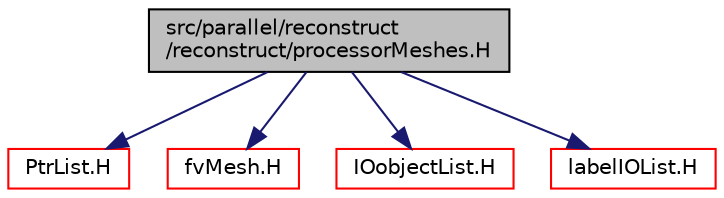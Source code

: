 digraph "src/parallel/reconstruct/reconstruct/processorMeshes.H"
{
  bgcolor="transparent";
  edge [fontname="Helvetica",fontsize="10",labelfontname="Helvetica",labelfontsize="10"];
  node [fontname="Helvetica",fontsize="10",shape=record];
  Node1 [label="src/parallel/reconstruct\l/reconstruct/processorMeshes.H",height=0.2,width=0.4,color="black", fillcolor="grey75", style="filled", fontcolor="black"];
  Node1 -> Node2 [color="midnightblue",fontsize="10",style="solid",fontname="Helvetica"];
  Node2 [label="PtrList.H",height=0.2,width=0.4,color="red",URL="$a07604.html"];
  Node1 -> Node3 [color="midnightblue",fontsize="10",style="solid",fontname="Helvetica"];
  Node3 [label="fvMesh.H",height=0.2,width=0.4,color="red",URL="$a05816.html"];
  Node1 -> Node4 [color="midnightblue",fontsize="10",style="solid",fontname="Helvetica"];
  Node4 [label="IOobjectList.H",height=0.2,width=0.4,color="red",URL="$a07700.html"];
  Node1 -> Node5 [color="midnightblue",fontsize="10",style="solid",fontname="Helvetica"];
  Node5 [label="labelIOList.H",height=0.2,width=0.4,color="red",URL="$a08834.html"];
}
